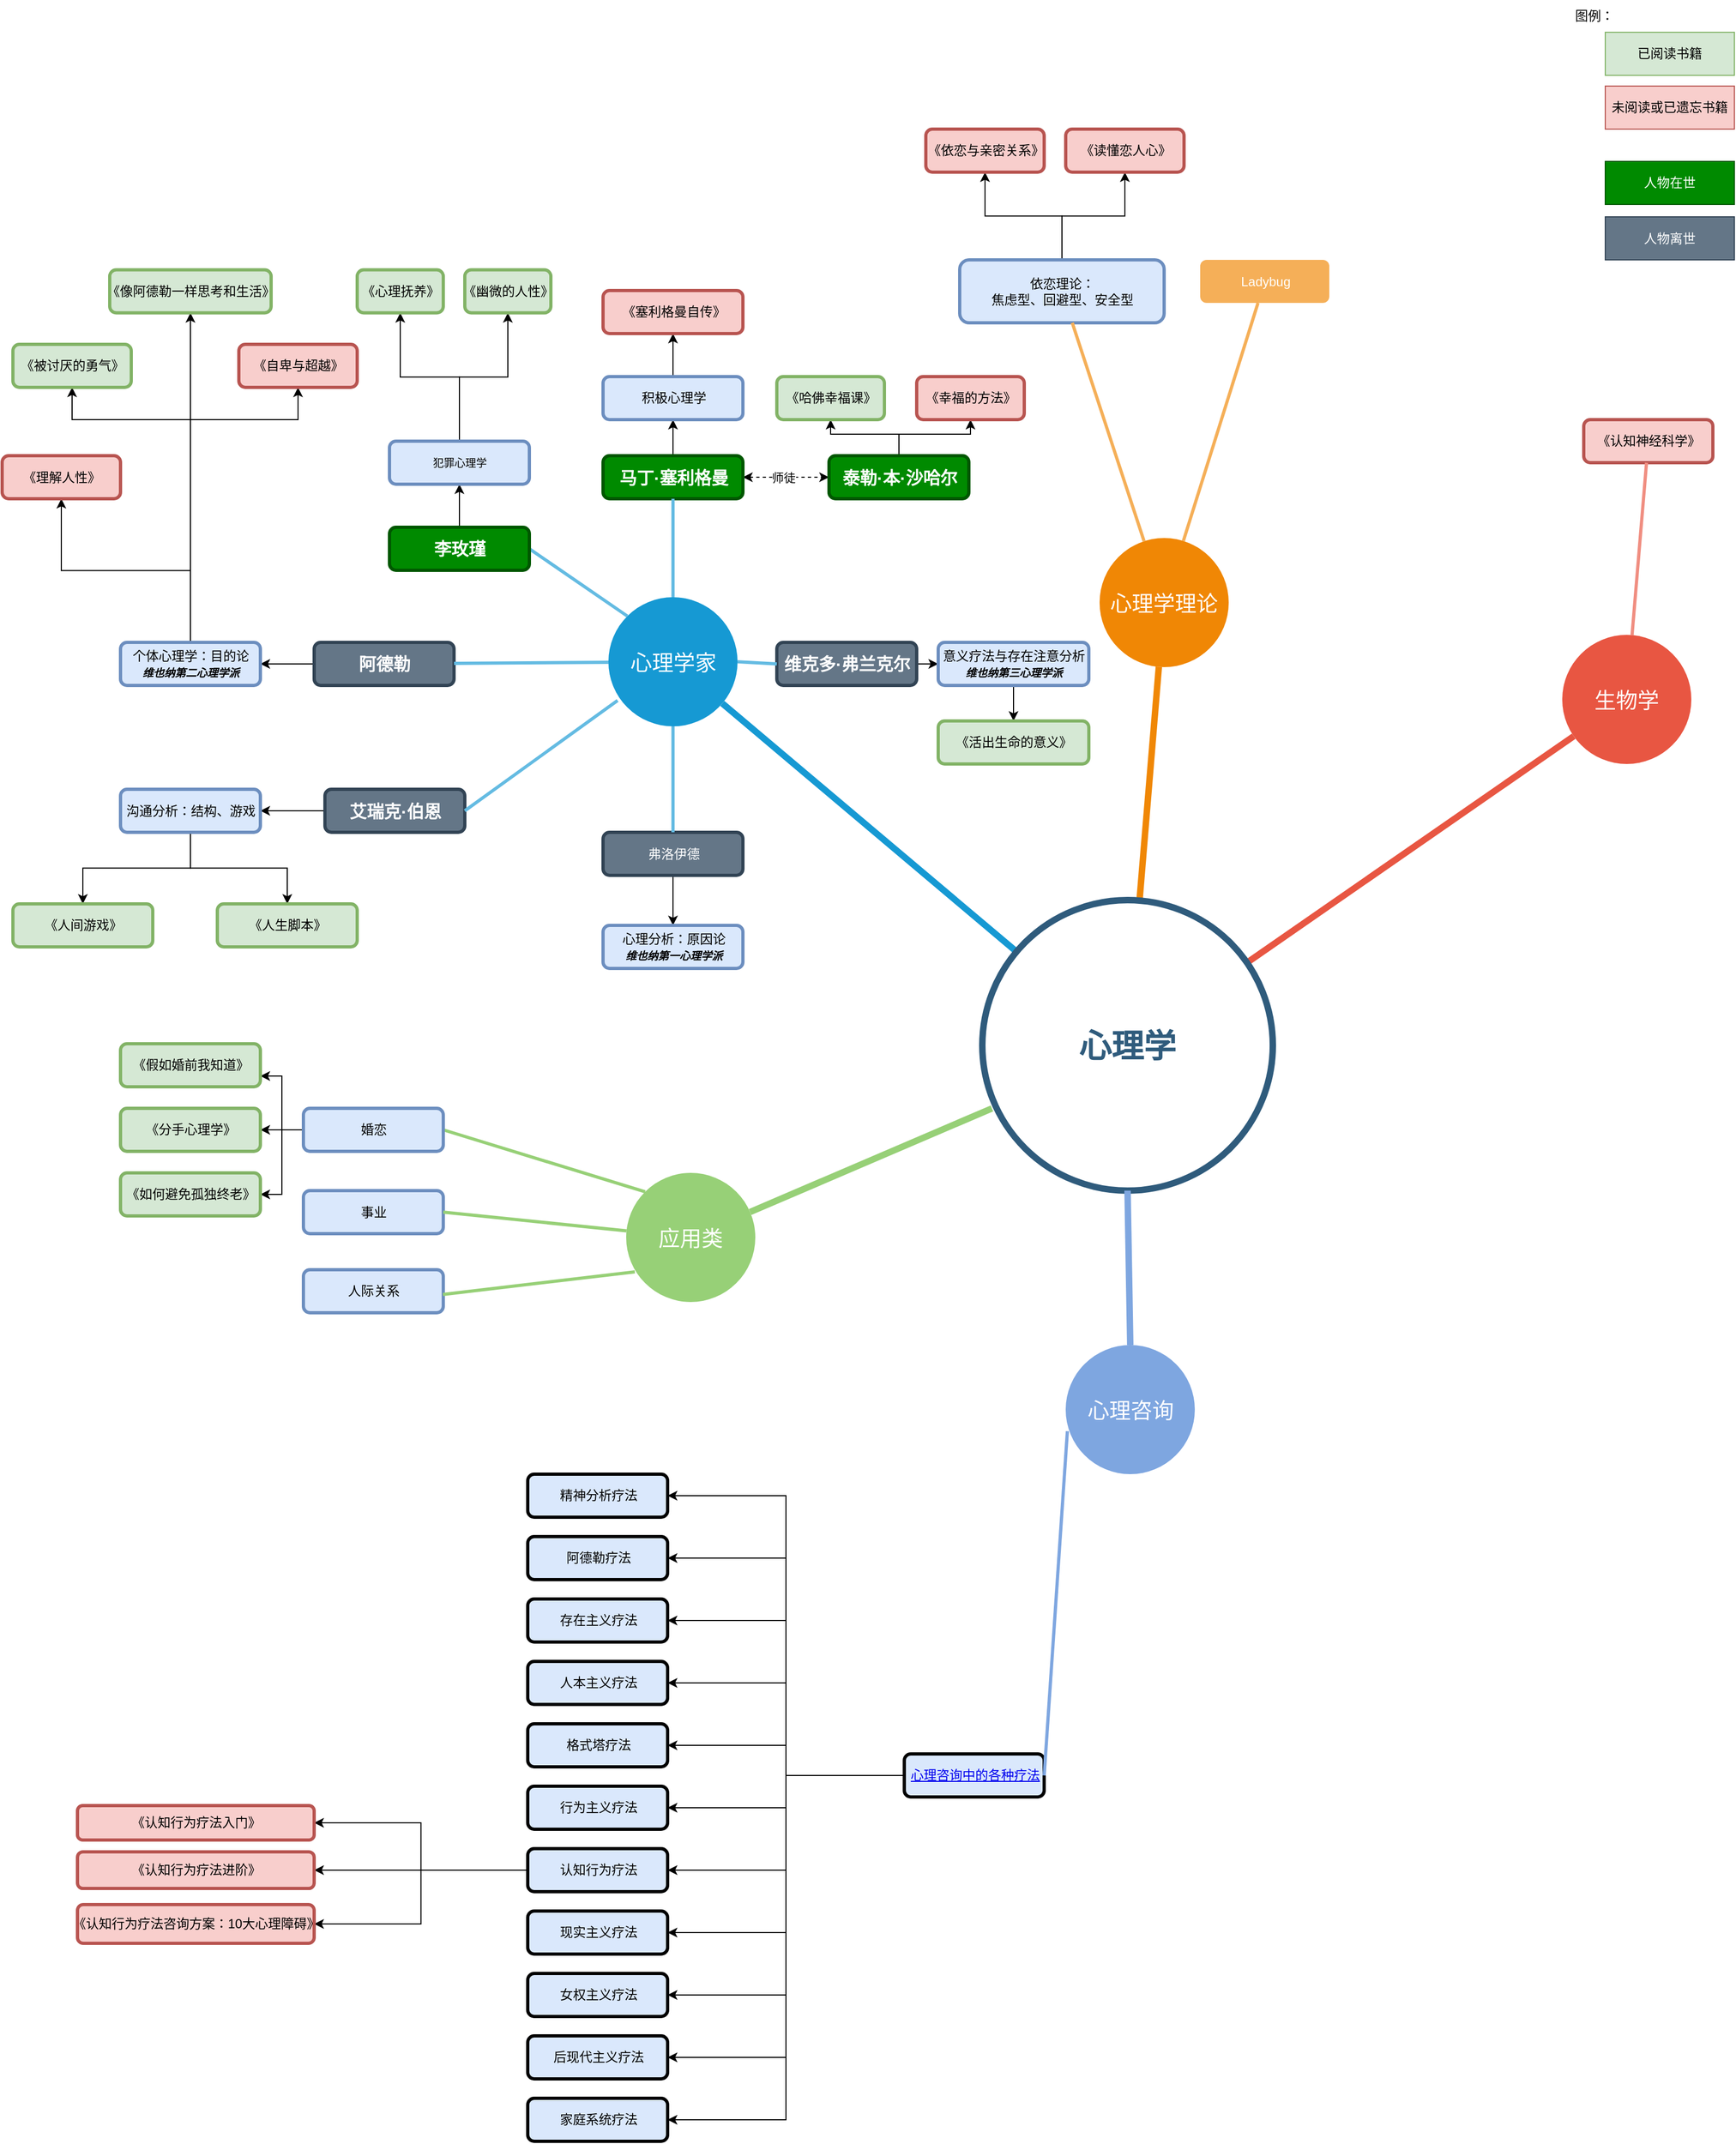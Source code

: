 <mxfile version="22.1.16" type="github">
  <diagram id="6a731a19-8d31-9384-78a2-239565b7b9f0" name="Page-1">
    <mxGraphModel dx="2026" dy="1938" grid="1" gridSize="10" guides="1" tooltips="1" connect="1" arrows="1" fold="1" page="1" pageScale="1" pageWidth="1169" pageHeight="827" background="none" math="0" shadow="0">
      <root>
        <mxCell id="0" />
        <mxCell id="1" parent="0" />
        <mxCell id="1350" value="心理学家" style="ellipse;whiteSpace=wrap;html=1;shadow=0;fontFamily=Helvetica;fontSize=20;fontColor=#FFFFFF;align=center;strokeWidth=3;fillColor=#1699D3;strokeColor=none;" parent="1" vertex="1">
          <mxGeometry x="613.5" y="395" width="120" height="120" as="geometry" />
        </mxCell>
        <mxCell id="1351" value="心理学理论" style="ellipse;whiteSpace=wrap;html=1;shadow=0;fontFamily=Helvetica;fontSize=20;fontColor=#FFFFFF;align=center;strokeWidth=3;fillColor=#F08705;strokeColor=none;gradientColor=none;" parent="1" vertex="1">
          <mxGeometry x="1070" y="340" width="120" height="120" as="geometry" />
        </mxCell>
        <mxCell id="1352" value="生物学" style="ellipse;whiteSpace=wrap;html=1;shadow=0;fontFamily=Helvetica;fontSize=20;fontColor=#FFFFFF;align=center;strokeWidth=3;fillColor=#E85642;strokeColor=none;" parent="1" vertex="1">
          <mxGeometry x="1500" y="430" width="120" height="120" as="geometry" />
        </mxCell>
        <mxCell id="1359" style="endArrow=none;strokeWidth=6;strokeColor=#1699D3;html=1;" parent="1" source="1515" target="1350" edge="1">
          <mxGeometry relative="1" as="geometry" />
        </mxCell>
        <mxCell id="1360" style="endArrow=none;strokeWidth=6;strokeColor=#f08705;html=1;" parent="1" source="1515" target="1351" edge="1">
          <mxGeometry relative="1" as="geometry" />
        </mxCell>
        <mxCell id="1361" style="endArrow=none;strokeWidth=6;strokeColor=#E85642;html=1;" parent="1" source="1515" target="1352" edge="1">
          <mxGeometry relative="1" as="geometry" />
        </mxCell>
        <mxCell id="acqs4JBvhIZbfSe7umoF-1547" value="" style="edgeStyle=orthogonalEdgeStyle;rounded=0;orthogonalLoop=1;jettySize=auto;html=1;" edge="1" parent="1" source="1372" target="acqs4JBvhIZbfSe7umoF-1546">
          <mxGeometry relative="1" as="geometry" />
        </mxCell>
        <mxCell id="1372" value="弗洛伊德" style="rounded=1;fillColor=#647687;strokeColor=#314354;strokeWidth=3;shadow=0;html=1;fontColor=#ffffff;" parent="1" vertex="1">
          <mxGeometry x="608.5" y="613.5" width="130" height="40" as="geometry" />
        </mxCell>
        <mxCell id="acqs4JBvhIZbfSe7umoF-1543" value="" style="edgeStyle=orthogonalEdgeStyle;rounded=0;orthogonalLoop=1;jettySize=auto;html=1;" edge="1" parent="1" source="1373" target="acqs4JBvhIZbfSe7umoF-1542">
          <mxGeometry relative="1" as="geometry" />
        </mxCell>
        <mxCell id="1373" value="&lt;font style=&quot;font-size: 16px;&quot;&gt;&lt;b&gt;阿德勒&lt;/b&gt;&lt;/font&gt;" style="rounded=1;fillColor=#647687;strokeColor=#314354;strokeWidth=3;shadow=0;html=1;fontColor=#ffffff;" parent="1" vertex="1">
          <mxGeometry x="340" y="437" width="130" height="40" as="geometry" />
        </mxCell>
        <mxCell id="acqs4JBvhIZbfSe7umoF-1552" value="" style="edgeStyle=orthogonalEdgeStyle;rounded=0;orthogonalLoop=1;jettySize=auto;html=1;" edge="1" parent="1" source="1374" target="acqs4JBvhIZbfSe7umoF-1551">
          <mxGeometry relative="1" as="geometry" />
        </mxCell>
        <mxCell id="acqs4JBvhIZbfSe7umoF-1590" value="" style="edgeStyle=orthogonalEdgeStyle;rounded=0;orthogonalLoop=1;jettySize=auto;html=1;startArrow=classic;startFill=1;dashed=1;" edge="1" parent="1" source="1374" target="acqs4JBvhIZbfSe7umoF-1589">
          <mxGeometry relative="1" as="geometry" />
        </mxCell>
        <mxCell id="acqs4JBvhIZbfSe7umoF-1642" value="师徒" style="edgeLabel;html=1;align=center;verticalAlign=middle;resizable=0;points=[];" vertex="1" connectable="0" parent="acqs4JBvhIZbfSe7umoF-1590">
          <mxGeometry x="-0.062" y="1" relative="1" as="geometry">
            <mxPoint y="1" as="offset" />
          </mxGeometry>
        </mxCell>
        <mxCell id="1374" value="&lt;font style=&quot;font-size: 16px;&quot;&gt;&lt;b&gt;马丁·塞利格曼&lt;/b&gt;&lt;/font&gt;" style="rounded=1;fillColor=#008a00;strokeColor=#005700;strokeWidth=3;shadow=0;html=1;fontColor=#ffffff;" parent="1" vertex="1">
          <mxGeometry x="608.5" y="263.5" width="130" height="40" as="geometry" />
        </mxCell>
        <mxCell id="1384" value="" style="edgeStyle=none;endArrow=none;strokeWidth=3;strokeColor=#64BBE2;html=1;" parent="1" source="1350" target="1372" edge="1">
          <mxGeometry x="-221.5" y="56.5" width="100" height="100" as="geometry">
            <mxPoint x="-131.5" y="280" as="sourcePoint" />
            <mxPoint x="-31.5" y="180" as="targetPoint" />
          </mxGeometry>
        </mxCell>
        <mxCell id="1385" value="" style="edgeStyle=none;endArrow=none;strokeWidth=3;strokeColor=#64BBE2;html=1;" parent="1" source="1350" target="1373" edge="1">
          <mxGeometry x="-221.5" y="56.5" width="100" height="100" as="geometry">
            <mxPoint x="-131.5" y="280" as="sourcePoint" />
            <mxPoint x="-31.5" y="180" as="targetPoint" />
          </mxGeometry>
        </mxCell>
        <mxCell id="1386" value="" style="edgeStyle=none;endArrow=none;strokeWidth=3;strokeColor=#64BBE2;html=1;" parent="1" source="1350" target="1374" edge="1">
          <mxGeometry x="-221.5" y="56.5" width="100" height="100" as="geometry">
            <mxPoint x="-131.5" y="280" as="sourcePoint" />
            <mxPoint x="-31.5" y="180" as="targetPoint" />
          </mxGeometry>
        </mxCell>
        <mxCell id="acqs4JBvhIZbfSe7umoF-1562" style="edgeStyle=orthogonalEdgeStyle;rounded=0;orthogonalLoop=1;jettySize=auto;html=1;exitX=0.5;exitY=0;exitDx=0;exitDy=0;entryX=0.5;entryY=1;entryDx=0;entryDy=0;" edge="1" parent="1" source="1392" target="acqs4JBvhIZbfSe7umoF-1554">
          <mxGeometry relative="1" as="geometry" />
        </mxCell>
        <mxCell id="acqs4JBvhIZbfSe7umoF-1563" style="edgeStyle=orthogonalEdgeStyle;rounded=0;orthogonalLoop=1;jettySize=auto;html=1;exitX=0.5;exitY=0;exitDx=0;exitDy=0;entryX=0.5;entryY=1;entryDx=0;entryDy=0;" edge="1" parent="1" source="1392" target="acqs4JBvhIZbfSe7umoF-1556">
          <mxGeometry relative="1" as="geometry" />
        </mxCell>
        <mxCell id="1392" value="依恋理论：&lt;br&gt;焦虑型、回避型、安全型" style="rounded=1;fillColor=#dae8fc;strokeColor=#6c8ebf;strokeWidth=3;shadow=0;html=1;" parent="1" vertex="1">
          <mxGeometry x="940" y="81.5" width="190" height="58.5" as="geometry" />
        </mxCell>
        <mxCell id="1393" value="Ladybug" style="rounded=1;fillColor=#f5af58;strokeColor=none;strokeWidth=3;shadow=0;html=1;fontColor=#FFFFFF;" parent="1" vertex="1">
          <mxGeometry x="1163.5" y="81.5" width="120" height="40" as="geometry" />
        </mxCell>
        <mxCell id="1404" value="" style="edgeStyle=none;endArrow=none;strokeWidth=3;strokeColor=#F5AF58;html=1;" parent="1" source="1351" target="1392" edge="1">
          <mxGeometry x="3.5" y="21.5" width="100" height="100" as="geometry">
            <mxPoint x="3.5" y="121.5" as="sourcePoint" />
            <mxPoint x="103.5" y="21.5" as="targetPoint" />
          </mxGeometry>
        </mxCell>
        <mxCell id="1405" value="" style="edgeStyle=none;endArrow=none;strokeWidth=3;strokeColor=#F5AF58;html=1;" parent="1" source="1351" target="1393" edge="1">
          <mxGeometry x="3.5" y="21.5" width="100" height="100" as="geometry">
            <mxPoint x="3.5" y="121.5" as="sourcePoint" />
            <mxPoint x="103.5" y="21.5" as="targetPoint" />
          </mxGeometry>
        </mxCell>
        <mxCell id="1416" value="《认知神经科学》" style="rounded=1;fillColor=#f8cecc;strokeColor=#b85450;strokeWidth=3;shadow=0;html=1;" parent="1" vertex="1">
          <mxGeometry x="1520" y="230" width="120" height="40" as="geometry" />
        </mxCell>
        <mxCell id="1427" value="" style="edgeStyle=none;endArrow=none;strokeWidth=3;strokeColor=#F08E81;html=1;" parent="1" source="1352" target="1416" edge="1">
          <mxGeometry x="31" y="106.5" width="100" height="100" as="geometry">
            <mxPoint x="31" y="206.5" as="sourcePoint" />
            <mxPoint x="131" y="106.5" as="targetPoint" />
          </mxGeometry>
        </mxCell>
        <mxCell id="1515" value="心理学" style="ellipse;whiteSpace=wrap;html=1;shadow=0;fontFamily=Helvetica;fontSize=30;fontColor=#2F5B7C;align=center;strokeColor=#2F5B7C;strokeWidth=6;fillColor=#FFFFFF;fontStyle=1;gradientColor=none;" parent="1" vertex="1">
          <mxGeometry x="961" y="676.5" width="270" height="270" as="geometry" />
        </mxCell>
        <mxCell id="acqs4JBvhIZbfSe7umoF-1571" style="edgeStyle=orthogonalEdgeStyle;rounded=0;orthogonalLoop=1;jettySize=auto;html=1;exitX=0.5;exitY=0;exitDx=0;exitDy=0;entryX=0.5;entryY=1;entryDx=0;entryDy=0;" edge="1" parent="1" source="acqs4JBvhIZbfSe7umoF-1542" target="acqs4JBvhIZbfSe7umoF-1570">
          <mxGeometry relative="1" as="geometry">
            <Array as="points">
              <mxPoint x="225" y="230" />
              <mxPoint x="115" y="230" />
            </Array>
          </mxGeometry>
        </mxCell>
        <mxCell id="acqs4JBvhIZbfSe7umoF-1572" style="edgeStyle=orthogonalEdgeStyle;rounded=0;orthogonalLoop=1;jettySize=auto;html=1;exitX=0.5;exitY=0;exitDx=0;exitDy=0;entryX=0.5;entryY=1;entryDx=0;entryDy=0;" edge="1" parent="1" source="acqs4JBvhIZbfSe7umoF-1542" target="acqs4JBvhIZbfSe7umoF-1567">
          <mxGeometry relative="1" as="geometry" />
        </mxCell>
        <mxCell id="acqs4JBvhIZbfSe7umoF-1573" style="edgeStyle=orthogonalEdgeStyle;rounded=0;orthogonalLoop=1;jettySize=auto;html=1;exitX=0.5;exitY=0;exitDx=0;exitDy=0;" edge="1" parent="1" source="acqs4JBvhIZbfSe7umoF-1542" target="acqs4JBvhIZbfSe7umoF-1565">
          <mxGeometry relative="1" as="geometry">
            <Array as="points">
              <mxPoint x="225" y="230" />
              <mxPoint x="325" y="230" />
            </Array>
          </mxGeometry>
        </mxCell>
        <mxCell id="acqs4JBvhIZbfSe7umoF-1576" style="edgeStyle=orthogonalEdgeStyle;rounded=0;orthogonalLoop=1;jettySize=auto;html=1;exitX=0.5;exitY=0;exitDx=0;exitDy=0;entryX=0.5;entryY=1;entryDx=0;entryDy=0;" edge="1" parent="1" source="acqs4JBvhIZbfSe7umoF-1542" target="acqs4JBvhIZbfSe7umoF-1574">
          <mxGeometry relative="1" as="geometry" />
        </mxCell>
        <mxCell id="acqs4JBvhIZbfSe7umoF-1542" value="个体心理学：目的论&lt;br&gt;&lt;i&gt;&lt;font style=&quot;font-size: 10px;&quot;&gt;&lt;b&gt;维也纳第二心理学派&lt;/b&gt;&lt;/font&gt;&lt;/i&gt;" style="rounded=1;fillColor=#dae8fc;strokeColor=#6c8ebf;strokeWidth=3;shadow=0;html=1;" vertex="1" parent="1">
          <mxGeometry x="160" y="437" width="130" height="40" as="geometry" />
        </mxCell>
        <mxCell id="acqs4JBvhIZbfSe7umoF-1546" value="心理分析：原因论&lt;br&gt;&lt;i style=&quot;border-color: var(--border-color);&quot;&gt;&lt;font style=&quot;border-color: var(--border-color); font-size: 10px;&quot;&gt;&lt;b style=&quot;border-color: var(--border-color);&quot;&gt;维也纳第一心理学派&lt;/b&gt;&lt;/font&gt;&lt;/i&gt;" style="rounded=1;fillColor=#dae8fc;strokeColor=#6c8ebf;strokeWidth=3;shadow=0;html=1;" vertex="1" parent="1">
          <mxGeometry x="608.5" y="700" width="130" height="40" as="geometry" />
        </mxCell>
        <mxCell id="acqs4JBvhIZbfSe7umoF-1597" value="" style="edgeStyle=orthogonalEdgeStyle;rounded=0;orthogonalLoop=1;jettySize=auto;html=1;" edge="1" parent="1" source="acqs4JBvhIZbfSe7umoF-1551" target="acqs4JBvhIZbfSe7umoF-1596">
          <mxGeometry relative="1" as="geometry" />
        </mxCell>
        <mxCell id="acqs4JBvhIZbfSe7umoF-1551" value="积极心理学" style="rounded=1;fillColor=#dae8fc;strokeColor=#6c8ebf;strokeWidth=3;shadow=0;html=1;" vertex="1" parent="1">
          <mxGeometry x="608.5" y="190" width="130" height="40" as="geometry" />
        </mxCell>
        <mxCell id="acqs4JBvhIZbfSe7umoF-1554" value="《依恋与亲密关系》" style="rounded=1;fillColor=#f8cecc;strokeColor=#b85450;strokeWidth=3;shadow=0;html=1;" vertex="1" parent="1">
          <mxGeometry x="908.5" y="-40" width="110" height="40" as="geometry" />
        </mxCell>
        <mxCell id="acqs4JBvhIZbfSe7umoF-1556" value="《读懂恋人心》" style="rounded=1;fillColor=#f8cecc;strokeColor=#b85450;strokeWidth=3;shadow=0;html=1;" vertex="1" parent="1">
          <mxGeometry x="1038.5" y="-40" width="110" height="40" as="geometry" />
        </mxCell>
        <mxCell id="acqs4JBvhIZbfSe7umoF-1565" value="《自卑与超越》" style="rounded=1;fillColor=#f8cecc;strokeColor=#b85450;strokeWidth=3;shadow=0;html=1;" vertex="1" parent="1">
          <mxGeometry x="270" y="160" width="110" height="40" as="geometry" />
        </mxCell>
        <mxCell id="acqs4JBvhIZbfSe7umoF-1567" value="《像阿德勒一样思考和生活》" style="rounded=1;fillColor=#d5e8d4;strokeColor=#82b366;strokeWidth=3;shadow=0;html=1;" vertex="1" parent="1">
          <mxGeometry x="150" y="90.75" width="150" height="40" as="geometry" />
        </mxCell>
        <mxCell id="acqs4JBvhIZbfSe7umoF-1570" value="《被讨厌的勇气》" style="rounded=1;fillColor=#d5e8d4;strokeColor=#82b366;strokeWidth=3;shadow=0;html=1;" vertex="1" parent="1">
          <mxGeometry x="60" y="160" width="110" height="40" as="geometry" />
        </mxCell>
        <mxCell id="acqs4JBvhIZbfSe7umoF-1574" value="《理解人性》" style="rounded=1;fillColor=#f8cecc;strokeColor=#b85450;strokeWidth=3;shadow=0;html=1;" vertex="1" parent="1">
          <mxGeometry x="50" y="263.5" width="110" height="40" as="geometry" />
        </mxCell>
        <mxCell id="acqs4JBvhIZbfSe7umoF-1582" value="" style="edgeStyle=orthogonalEdgeStyle;rounded=0;orthogonalLoop=1;jettySize=auto;html=1;" edge="1" parent="1" source="acqs4JBvhIZbfSe7umoF-1578" target="acqs4JBvhIZbfSe7umoF-1581">
          <mxGeometry relative="1" as="geometry" />
        </mxCell>
        <mxCell id="acqs4JBvhIZbfSe7umoF-1578" value="&lt;font style=&quot;font-size: 16px;&quot;&gt;&lt;b&gt;艾瑞克·伯恩&lt;/b&gt;&lt;/font&gt;" style="rounded=1;fillColor=#647687;strokeColor=#314354;strokeWidth=3;shadow=0;html=1;fontColor=#ffffff;" vertex="1" parent="1">
          <mxGeometry x="350" y="573.5" width="130" height="40" as="geometry" />
        </mxCell>
        <mxCell id="acqs4JBvhIZbfSe7umoF-1580" value="" style="edgeStyle=none;endArrow=none;strokeWidth=3;strokeColor=#64BBE2;html=1;exitX=0.071;exitY=0.8;exitDx=0;exitDy=0;exitPerimeter=0;entryX=1;entryY=0.5;entryDx=0;entryDy=0;" edge="1" parent="1" source="1350" target="acqs4JBvhIZbfSe7umoF-1578">
          <mxGeometry x="-221.5" y="56.5" width="100" height="100" as="geometry">
            <mxPoint x="585" y="699.7" as="sourcePoint" />
            <mxPoint x="441" y="701.7" as="targetPoint" />
          </mxGeometry>
        </mxCell>
        <mxCell id="acqs4JBvhIZbfSe7umoF-1584" value="" style="edgeStyle=orthogonalEdgeStyle;rounded=0;orthogonalLoop=1;jettySize=auto;html=1;" edge="1" parent="1" source="acqs4JBvhIZbfSe7umoF-1581" target="acqs4JBvhIZbfSe7umoF-1583">
          <mxGeometry relative="1" as="geometry" />
        </mxCell>
        <mxCell id="acqs4JBvhIZbfSe7umoF-1588" style="edgeStyle=orthogonalEdgeStyle;rounded=0;orthogonalLoop=1;jettySize=auto;html=1;exitX=0.5;exitY=1;exitDx=0;exitDy=0;entryX=0.5;entryY=0;entryDx=0;entryDy=0;" edge="1" parent="1" source="acqs4JBvhIZbfSe7umoF-1581" target="acqs4JBvhIZbfSe7umoF-1585">
          <mxGeometry relative="1" as="geometry" />
        </mxCell>
        <mxCell id="acqs4JBvhIZbfSe7umoF-1581" value="沟通分析：结构、游戏" style="rounded=1;fillColor=#dae8fc;strokeColor=#6c8ebf;strokeWidth=3;shadow=0;html=1;" vertex="1" parent="1">
          <mxGeometry x="160" y="573.5" width="130" height="40" as="geometry" />
        </mxCell>
        <mxCell id="acqs4JBvhIZbfSe7umoF-1583" value="《人间游戏》" style="rounded=1;fillColor=#d5e8d4;strokeColor=#82b366;strokeWidth=3;shadow=0;html=1;" vertex="1" parent="1">
          <mxGeometry x="60" y="680" width="130" height="40" as="geometry" />
        </mxCell>
        <mxCell id="acqs4JBvhIZbfSe7umoF-1585" value="《人生脚本》" style="rounded=1;fillColor=#d5e8d4;strokeColor=#82b366;strokeWidth=3;shadow=0;html=1;" vertex="1" parent="1">
          <mxGeometry x="250" y="680" width="130" height="40" as="geometry" />
        </mxCell>
        <mxCell id="acqs4JBvhIZbfSe7umoF-1592" value="" style="edgeStyle=orthogonalEdgeStyle;rounded=0;orthogonalLoop=1;jettySize=auto;html=1;" edge="1" parent="1" source="acqs4JBvhIZbfSe7umoF-1589" target="acqs4JBvhIZbfSe7umoF-1591">
          <mxGeometry relative="1" as="geometry" />
        </mxCell>
        <mxCell id="acqs4JBvhIZbfSe7umoF-1595" style="edgeStyle=orthogonalEdgeStyle;rounded=0;orthogonalLoop=1;jettySize=auto;html=1;exitX=0.5;exitY=0;exitDx=0;exitDy=0;entryX=0.5;entryY=1;entryDx=0;entryDy=0;" edge="1" parent="1" source="acqs4JBvhIZbfSe7umoF-1589" target="acqs4JBvhIZbfSe7umoF-1593">
          <mxGeometry relative="1" as="geometry" />
        </mxCell>
        <mxCell id="acqs4JBvhIZbfSe7umoF-1589" value="&lt;font style=&quot;font-size: 16px;&quot;&gt;&lt;b&gt;泰勒·本·沙哈尔&lt;/b&gt;&lt;/font&gt;" style="rounded=1;fillColor=#008a00;strokeColor=#005700;strokeWidth=3;shadow=0;html=1;fontColor=#ffffff;" vertex="1" parent="1">
          <mxGeometry x="818.5" y="263.5" width="130" height="40" as="geometry" />
        </mxCell>
        <mxCell id="acqs4JBvhIZbfSe7umoF-1591" value="《哈佛幸福课》" style="rounded=1;fillColor=#d5e8d4;strokeColor=#82b366;strokeWidth=3;shadow=0;html=1;" vertex="1" parent="1">
          <mxGeometry x="770" y="190" width="100" height="40" as="geometry" />
        </mxCell>
        <mxCell id="acqs4JBvhIZbfSe7umoF-1593" value="《幸福的方法》" style="rounded=1;fillColor=#f8cecc;strokeColor=#b85450;strokeWidth=3;shadow=0;html=1;" vertex="1" parent="1">
          <mxGeometry x="900" y="190" width="100" height="40" as="geometry" />
        </mxCell>
        <mxCell id="acqs4JBvhIZbfSe7umoF-1596" value="《塞利格曼自传》" style="rounded=1;fillColor=#f8cecc;strokeColor=#b85450;strokeWidth=3;shadow=0;html=1;" vertex="1" parent="1">
          <mxGeometry x="608.5" y="110" width="130" height="40" as="geometry" />
        </mxCell>
        <mxCell id="acqs4JBvhIZbfSe7umoF-1600" value="" style="edgeStyle=none;endArrow=none;strokeWidth=3;strokeColor=#64BBE2;html=1;exitX=0;exitY=0;exitDx=0;exitDy=0;entryX=1;entryY=0.5;entryDx=0;entryDy=0;" edge="1" parent="1" source="1350" target="acqs4JBvhIZbfSe7umoF-1601">
          <mxGeometry x="-221.5" y="56.5" width="100" height="100" as="geometry">
            <mxPoint x="609" y="389.7" as="sourcePoint" />
            <mxPoint x="530" y="370" as="targetPoint" />
          </mxGeometry>
        </mxCell>
        <mxCell id="acqs4JBvhIZbfSe7umoF-1607" value="" style="edgeStyle=orthogonalEdgeStyle;rounded=0;orthogonalLoop=1;jettySize=auto;html=1;" edge="1" parent="1" source="acqs4JBvhIZbfSe7umoF-1601" target="acqs4JBvhIZbfSe7umoF-1606">
          <mxGeometry relative="1" as="geometry" />
        </mxCell>
        <mxCell id="acqs4JBvhIZbfSe7umoF-1601" value="&lt;font style=&quot;font-size: 16px;&quot;&gt;&lt;b&gt;李玫瑾&lt;/b&gt;&lt;/font&gt;" style="rounded=1;fillColor=#008a00;strokeColor=#005700;strokeWidth=3;shadow=0;html=1;fontColor=#ffffff;" vertex="1" parent="1">
          <mxGeometry x="410" y="330" width="130" height="40" as="geometry" />
        </mxCell>
        <mxCell id="acqs4JBvhIZbfSe7umoF-1603" value="未阅读或已遗忘书籍" style="rounded=0;whiteSpace=wrap;html=1;fillColor=#f8cecc;strokeColor=#b85450;" vertex="1" parent="1">
          <mxGeometry x="1540" y="-80" width="120" height="40" as="geometry" />
        </mxCell>
        <mxCell id="acqs4JBvhIZbfSe7umoF-1604" value="已阅读书籍" style="rounded=0;whiteSpace=wrap;html=1;fillColor=#d5e8d4;strokeColor=#82b366;" vertex="1" parent="1">
          <mxGeometry x="1540" y="-130" width="120" height="40" as="geometry" />
        </mxCell>
        <mxCell id="acqs4JBvhIZbfSe7umoF-1605" value="图例：" style="text;html=1;strokeColor=none;fillColor=none;align=center;verticalAlign=middle;whiteSpace=wrap;rounded=0;" vertex="1" parent="1">
          <mxGeometry x="1500" y="-160" width="60" height="30" as="geometry" />
        </mxCell>
        <mxCell id="acqs4JBvhIZbfSe7umoF-1609" style="edgeStyle=orthogonalEdgeStyle;rounded=0;orthogonalLoop=1;jettySize=auto;html=1;exitX=0.5;exitY=0;exitDx=0;exitDy=0;entryX=0.5;entryY=1;entryDx=0;entryDy=0;" edge="1" parent="1" source="acqs4JBvhIZbfSe7umoF-1606" target="acqs4JBvhIZbfSe7umoF-1608">
          <mxGeometry relative="1" as="geometry" />
        </mxCell>
        <mxCell id="acqs4JBvhIZbfSe7umoF-1611" style="edgeStyle=orthogonalEdgeStyle;rounded=0;orthogonalLoop=1;jettySize=auto;html=1;exitX=0.5;exitY=0;exitDx=0;exitDy=0;entryX=0.5;entryY=1;entryDx=0;entryDy=0;" edge="1" parent="1" source="acqs4JBvhIZbfSe7umoF-1606" target="acqs4JBvhIZbfSe7umoF-1610">
          <mxGeometry relative="1" as="geometry" />
        </mxCell>
        <mxCell id="acqs4JBvhIZbfSe7umoF-1606" value="&lt;font size=&quot;1&quot; style=&quot;&quot;&gt;犯罪心理学&lt;/font&gt;" style="rounded=1;fillColor=#dae8fc;strokeColor=#6c8ebf;strokeWidth=3;shadow=0;html=1;" vertex="1" parent="1">
          <mxGeometry x="410" y="250" width="130" height="40" as="geometry" />
        </mxCell>
        <mxCell id="acqs4JBvhIZbfSe7umoF-1608" value="《心理抚养》" style="rounded=1;fillColor=#d5e8d4;strokeColor=#82b366;strokeWidth=3;shadow=0;html=1;" vertex="1" parent="1">
          <mxGeometry x="380" y="90.75" width="80" height="40" as="geometry" />
        </mxCell>
        <mxCell id="acqs4JBvhIZbfSe7umoF-1610" value="《幽微的人性》" style="rounded=1;fillColor=#d5e8d4;strokeColor=#82b366;strokeWidth=3;shadow=0;html=1;" vertex="1" parent="1">
          <mxGeometry x="480" y="90.75" width="80" height="40" as="geometry" />
        </mxCell>
        <mxCell id="acqs4JBvhIZbfSe7umoF-1612" value="人物离世" style="rounded=0;whiteSpace=wrap;html=1;fillColor=#647687;strokeColor=#314354;fontColor=#ffffff;" vertex="1" parent="1">
          <mxGeometry x="1540" y="41.5" width="120" height="40" as="geometry" />
        </mxCell>
        <mxCell id="acqs4JBvhIZbfSe7umoF-1613" value="人物在世" style="rounded=0;whiteSpace=wrap;html=1;fillColor=#008a00;strokeColor=#005700;fontColor=#ffffff;" vertex="1" parent="1">
          <mxGeometry x="1540" y="-10" width="120" height="40" as="geometry" />
        </mxCell>
        <mxCell id="acqs4JBvhIZbfSe7umoF-1618" value="心理咨询" style="ellipse;whiteSpace=wrap;html=1;shadow=0;fontFamily=Helvetica;fontSize=20;fontColor=#FFFFFF;align=center;strokeWidth=3;fillColor=#7EA6E0;strokeColor=none;gradientColor=none;" vertex="1" parent="1">
          <mxGeometry x="1038.5" y="1090" width="120" height="120" as="geometry" />
        </mxCell>
        <mxCell id="acqs4JBvhIZbfSe7umoF-1619" style="endArrow=none;strokeWidth=6;strokeColor=#7EA6E0;html=1;entryX=0.5;entryY=0;entryDx=0;entryDy=0;exitX=0.5;exitY=1;exitDx=0;exitDy=0;" edge="1" parent="1" source="1515" target="acqs4JBvhIZbfSe7umoF-1618">
          <mxGeometry relative="1" as="geometry">
            <mxPoint x="960" y="840" as="sourcePoint" />
            <mxPoint x="700" y="890" as="targetPoint" />
          </mxGeometry>
        </mxCell>
        <mxCell id="acqs4JBvhIZbfSe7umoF-1620" value="应用类" style="ellipse;whiteSpace=wrap;html=1;shadow=0;fontFamily=Helvetica;fontSize=20;fontColor=#FFFFFF;align=center;strokeWidth=3;fillColor=#97D077;strokeColor=none;gradientColor=none;" vertex="1" parent="1">
          <mxGeometry x="630" y="930" width="120" height="120" as="geometry" />
        </mxCell>
        <mxCell id="acqs4JBvhIZbfSe7umoF-1621" style="endArrow=none;strokeWidth=6;strokeColor=#97D077;html=1;exitX=0.033;exitY=0.717;exitDx=0;exitDy=0;exitPerimeter=0;" edge="1" parent="1" source="1515" target="acqs4JBvhIZbfSe7umoF-1620">
          <mxGeometry relative="1" as="geometry">
            <mxPoint x="948.5" y="1030" as="sourcePoint" />
            <mxPoint x="674.5" y="800" as="targetPoint" />
          </mxGeometry>
        </mxCell>
        <mxCell id="acqs4JBvhIZbfSe7umoF-1624" value="" style="edgeStyle=none;endArrow=none;strokeWidth=3;strokeColor=#97D077;html=1;exitX=0;exitY=0;exitDx=0;exitDy=0;entryX=1;entryY=0.5;entryDx=0;entryDy=0;" edge="1" parent="1" source="acqs4JBvhIZbfSe7umoF-1620" target="acqs4JBvhIZbfSe7umoF-1627">
          <mxGeometry x="-221.5" y="56.5" width="100" height="100" as="geometry">
            <mxPoint x="613.48" y="844" as="sourcePoint" />
            <mxPoint x="475" y="890" as="targetPoint" />
          </mxGeometry>
        </mxCell>
        <mxCell id="acqs4JBvhIZbfSe7umoF-1631" style="edgeStyle=orthogonalEdgeStyle;rounded=0;orthogonalLoop=1;jettySize=auto;html=1;exitX=0;exitY=0.5;exitDx=0;exitDy=0;entryX=1;entryY=0.75;entryDx=0;entryDy=0;" edge="1" parent="1" source="acqs4JBvhIZbfSe7umoF-1627" target="acqs4JBvhIZbfSe7umoF-1628">
          <mxGeometry relative="1" as="geometry" />
        </mxCell>
        <mxCell id="acqs4JBvhIZbfSe7umoF-1632" style="edgeStyle=orthogonalEdgeStyle;rounded=0;orthogonalLoop=1;jettySize=auto;html=1;exitX=0;exitY=0.5;exitDx=0;exitDy=0;entryX=1;entryY=0.5;entryDx=0;entryDy=0;" edge="1" parent="1" source="acqs4JBvhIZbfSe7umoF-1627" target="acqs4JBvhIZbfSe7umoF-1629">
          <mxGeometry relative="1" as="geometry" />
        </mxCell>
        <mxCell id="acqs4JBvhIZbfSe7umoF-1633" style="edgeStyle=orthogonalEdgeStyle;rounded=0;orthogonalLoop=1;jettySize=auto;html=1;exitX=0;exitY=0.5;exitDx=0;exitDy=0;entryX=1;entryY=0.5;entryDx=0;entryDy=0;" edge="1" parent="1" source="acqs4JBvhIZbfSe7umoF-1627" target="acqs4JBvhIZbfSe7umoF-1630">
          <mxGeometry relative="1" as="geometry" />
        </mxCell>
        <mxCell id="acqs4JBvhIZbfSe7umoF-1627" value="婚恋" style="rounded=1;fillColor=#dae8fc;strokeColor=#6c8ebf;strokeWidth=3;shadow=0;html=1;" vertex="1" parent="1">
          <mxGeometry x="330" y="870" width="130" height="40" as="geometry" />
        </mxCell>
        <mxCell id="acqs4JBvhIZbfSe7umoF-1628" value="《假如婚前我知道》" style="rounded=1;fillColor=#d5e8d4;strokeColor=#82b366;strokeWidth=3;shadow=0;html=1;" vertex="1" parent="1">
          <mxGeometry x="160" y="810" width="130" height="40" as="geometry" />
        </mxCell>
        <mxCell id="acqs4JBvhIZbfSe7umoF-1629" value="《分手心理学》" style="rounded=1;fillColor=#d5e8d4;strokeColor=#82b366;strokeWidth=3;shadow=0;html=1;" vertex="1" parent="1">
          <mxGeometry x="160" y="870" width="130" height="40" as="geometry" />
        </mxCell>
        <mxCell id="acqs4JBvhIZbfSe7umoF-1630" value="《如何避免孤独终老》" style="rounded=1;fillColor=#d5e8d4;strokeColor=#82b366;strokeWidth=3;shadow=0;html=1;" vertex="1" parent="1">
          <mxGeometry x="160" y="930" width="130" height="40" as="geometry" />
        </mxCell>
        <mxCell id="acqs4JBvhIZbfSe7umoF-1639" style="edgeStyle=orthogonalEdgeStyle;rounded=0;orthogonalLoop=1;jettySize=auto;html=1;exitX=1;exitY=0.5;exitDx=0;exitDy=0;entryX=0;entryY=0.5;entryDx=0;entryDy=0;" edge="1" parent="1" source="acqs4JBvhIZbfSe7umoF-1636" target="acqs4JBvhIZbfSe7umoF-1638">
          <mxGeometry relative="1" as="geometry" />
        </mxCell>
        <mxCell id="acqs4JBvhIZbfSe7umoF-1636" value="&lt;font style=&quot;font-size: 16px;&quot;&gt;&lt;b&gt;维克多·弗兰克尔&lt;/b&gt;&lt;/font&gt;" style="rounded=1;fillColor=#647687;strokeColor=#314354;strokeWidth=3;shadow=0;html=1;fontColor=#ffffff;" vertex="1" parent="1">
          <mxGeometry x="770" y="437" width="130" height="40" as="geometry" />
        </mxCell>
        <mxCell id="acqs4JBvhIZbfSe7umoF-1637" value="" style="edgeStyle=none;endArrow=none;strokeWidth=3;strokeColor=#64BBE2;html=1;entryX=1;entryY=0.5;entryDx=0;entryDy=0;exitX=0;exitY=0.5;exitDx=0;exitDy=0;" edge="1" parent="1" source="acqs4JBvhIZbfSe7umoF-1636" target="1350">
          <mxGeometry x="-221.5" y="56.5" width="100" height="100" as="geometry">
            <mxPoint x="924" y="394.7" as="sourcePoint" />
            <mxPoint x="780" y="396.7" as="targetPoint" />
          </mxGeometry>
        </mxCell>
        <mxCell id="acqs4JBvhIZbfSe7umoF-1641" value="" style="edgeStyle=orthogonalEdgeStyle;rounded=0;orthogonalLoop=1;jettySize=auto;html=1;" edge="1" parent="1" source="acqs4JBvhIZbfSe7umoF-1638" target="acqs4JBvhIZbfSe7umoF-1640">
          <mxGeometry relative="1" as="geometry" />
        </mxCell>
        <mxCell id="acqs4JBvhIZbfSe7umoF-1638" value="意义疗法与存在注意分析&lt;br&gt;&lt;i style=&quot;border-color: var(--border-color);&quot;&gt;&lt;font style=&quot;border-color: var(--border-color); font-size: 10px;&quot;&gt;&lt;b style=&quot;border-color: var(--border-color);&quot;&gt;维也纳第三心理学派&lt;/b&gt;&lt;/font&gt;&lt;/i&gt;" style="rounded=1;fillColor=#dae8fc;strokeColor=#6c8ebf;strokeWidth=3;shadow=0;html=1;" vertex="1" parent="1">
          <mxGeometry x="920" y="437" width="140" height="40" as="geometry" />
        </mxCell>
        <mxCell id="acqs4JBvhIZbfSe7umoF-1640" value="《活出生命的意义》" style="rounded=1;fillColor=#d5e8d4;strokeColor=#82b366;strokeWidth=3;shadow=0;html=1;" vertex="1" parent="1">
          <mxGeometry x="920" y="510" width="140" height="40" as="geometry" />
        </mxCell>
        <mxCell id="acqs4JBvhIZbfSe7umoF-1647" style="edgeStyle=orthogonalEdgeStyle;rounded=0;orthogonalLoop=1;jettySize=auto;html=1;exitX=0;exitY=0.5;exitDx=0;exitDy=0;entryX=1;entryY=0.5;entryDx=0;entryDy=0;" edge="1" parent="1" source="acqs4JBvhIZbfSe7umoF-1643" target="acqs4JBvhIZbfSe7umoF-1645">
          <mxGeometry relative="1" as="geometry" />
        </mxCell>
        <mxCell id="acqs4JBvhIZbfSe7umoF-1658" style="edgeStyle=orthogonalEdgeStyle;rounded=0;orthogonalLoop=1;jettySize=auto;html=1;exitX=0;exitY=0.5;exitDx=0;exitDy=0;entryX=1;entryY=0.5;entryDx=0;entryDy=0;" edge="1" parent="1" source="acqs4JBvhIZbfSe7umoF-1643" target="acqs4JBvhIZbfSe7umoF-1648">
          <mxGeometry relative="1" as="geometry" />
        </mxCell>
        <mxCell id="acqs4JBvhIZbfSe7umoF-1659" style="edgeStyle=orthogonalEdgeStyle;rounded=0;orthogonalLoop=1;jettySize=auto;html=1;exitX=0;exitY=0.5;exitDx=0;exitDy=0;entryX=1;entryY=0.5;entryDx=0;entryDy=0;" edge="1" parent="1" source="acqs4JBvhIZbfSe7umoF-1643" target="acqs4JBvhIZbfSe7umoF-1649">
          <mxGeometry relative="1" as="geometry" />
        </mxCell>
        <mxCell id="acqs4JBvhIZbfSe7umoF-1660" style="edgeStyle=orthogonalEdgeStyle;rounded=0;orthogonalLoop=1;jettySize=auto;html=1;exitX=0;exitY=0.5;exitDx=0;exitDy=0;entryX=1;entryY=0.5;entryDx=0;entryDy=0;" edge="1" parent="1" source="acqs4JBvhIZbfSe7umoF-1643" target="acqs4JBvhIZbfSe7umoF-1650">
          <mxGeometry relative="1" as="geometry" />
        </mxCell>
        <mxCell id="acqs4JBvhIZbfSe7umoF-1661" style="edgeStyle=orthogonalEdgeStyle;rounded=0;orthogonalLoop=1;jettySize=auto;html=1;exitX=0;exitY=0.5;exitDx=0;exitDy=0;" edge="1" parent="1" source="acqs4JBvhIZbfSe7umoF-1643" target="acqs4JBvhIZbfSe7umoF-1651">
          <mxGeometry relative="1" as="geometry" />
        </mxCell>
        <mxCell id="acqs4JBvhIZbfSe7umoF-1662" style="edgeStyle=orthogonalEdgeStyle;rounded=0;orthogonalLoop=1;jettySize=auto;html=1;exitX=0;exitY=0.5;exitDx=0;exitDy=0;entryX=1;entryY=0.5;entryDx=0;entryDy=0;" edge="1" parent="1" source="acqs4JBvhIZbfSe7umoF-1643" target="acqs4JBvhIZbfSe7umoF-1652">
          <mxGeometry relative="1" as="geometry" />
        </mxCell>
        <mxCell id="acqs4JBvhIZbfSe7umoF-1663" style="edgeStyle=orthogonalEdgeStyle;rounded=0;orthogonalLoop=1;jettySize=auto;html=1;exitX=0;exitY=0.5;exitDx=0;exitDy=0;entryX=1;entryY=0.5;entryDx=0;entryDy=0;" edge="1" parent="1" source="acqs4JBvhIZbfSe7umoF-1643" target="acqs4JBvhIZbfSe7umoF-1653">
          <mxGeometry relative="1" as="geometry" />
        </mxCell>
        <mxCell id="acqs4JBvhIZbfSe7umoF-1664" style="edgeStyle=orthogonalEdgeStyle;rounded=0;orthogonalLoop=1;jettySize=auto;html=1;exitX=0;exitY=0.5;exitDx=0;exitDy=0;entryX=1;entryY=0.5;entryDx=0;entryDy=0;" edge="1" parent="1" source="acqs4JBvhIZbfSe7umoF-1643" target="acqs4JBvhIZbfSe7umoF-1654">
          <mxGeometry relative="1" as="geometry" />
        </mxCell>
        <mxCell id="acqs4JBvhIZbfSe7umoF-1665" style="edgeStyle=orthogonalEdgeStyle;rounded=0;orthogonalLoop=1;jettySize=auto;html=1;exitX=0;exitY=0.5;exitDx=0;exitDy=0;entryX=1;entryY=0.5;entryDx=0;entryDy=0;" edge="1" parent="1" source="acqs4JBvhIZbfSe7umoF-1643" target="acqs4JBvhIZbfSe7umoF-1655">
          <mxGeometry relative="1" as="geometry" />
        </mxCell>
        <mxCell id="acqs4JBvhIZbfSe7umoF-1666" style="edgeStyle=orthogonalEdgeStyle;rounded=0;orthogonalLoop=1;jettySize=auto;html=1;exitX=0;exitY=0.5;exitDx=0;exitDy=0;entryX=1;entryY=0.5;entryDx=0;entryDy=0;" edge="1" parent="1" source="acqs4JBvhIZbfSe7umoF-1643" target="acqs4JBvhIZbfSe7umoF-1656">
          <mxGeometry relative="1" as="geometry" />
        </mxCell>
        <mxCell id="acqs4JBvhIZbfSe7umoF-1667" style="edgeStyle=orthogonalEdgeStyle;rounded=0;orthogonalLoop=1;jettySize=auto;html=1;exitX=0;exitY=0.5;exitDx=0;exitDy=0;entryX=1;entryY=0.5;entryDx=0;entryDy=0;" edge="1" parent="1" source="acqs4JBvhIZbfSe7umoF-1643" target="acqs4JBvhIZbfSe7umoF-1657">
          <mxGeometry relative="1" as="geometry" />
        </mxCell>
        <mxCell id="acqs4JBvhIZbfSe7umoF-1643" value="&lt;a href=&quot;https://mp.weixin.qq.com/s?__biz=MzU5NTc3NTc2Ng==&amp;amp;mid=2247497497&amp;amp;idx=1&amp;amp;sn=8f5313b7c4ecc7e8954e61f6fb94027c&quot;&gt;心理咨询中的各种疗法&lt;/a&gt;" style="rounded=1;fillColor=#dae8fc;strokeColor=default;strokeWidth=3;shadow=0;html=1;" vertex="1" parent="1">
          <mxGeometry x="888.5" y="1470" width="130" height="40" as="geometry" />
        </mxCell>
        <mxCell id="acqs4JBvhIZbfSe7umoF-1644" value="" style="edgeStyle=none;endArrow=none;strokeWidth=3;strokeColor=#7EA6E0;html=1;exitX=0.013;exitY=0.667;exitDx=0;exitDy=0;entryX=1;entryY=0.5;entryDx=0;entryDy=0;exitPerimeter=0;" edge="1" parent="1" source="acqs4JBvhIZbfSe7umoF-1618" target="acqs4JBvhIZbfSe7umoF-1643">
          <mxGeometry x="-221.5" y="56.5" width="100" height="100" as="geometry">
            <mxPoint x="628" y="1258" as="sourcePoint" />
            <mxPoint x="440" y="1200" as="targetPoint" />
          </mxGeometry>
        </mxCell>
        <mxCell id="acqs4JBvhIZbfSe7umoF-1645" value="精神分析疗法" style="rounded=1;fillColor=#dae8fc;strokeColor=default;strokeWidth=3;shadow=0;html=1;" vertex="1" parent="1">
          <mxGeometry x="538.5" y="1210" width="130" height="40" as="geometry" />
        </mxCell>
        <mxCell id="acqs4JBvhIZbfSe7umoF-1648" value="阿德勒疗法" style="rounded=1;fillColor=#dae8fc;strokeColor=default;strokeWidth=3;shadow=0;html=1;" vertex="1" parent="1">
          <mxGeometry x="538.5" y="1268" width="130" height="40" as="geometry" />
        </mxCell>
        <mxCell id="acqs4JBvhIZbfSe7umoF-1649" value="存在主义疗法" style="rounded=1;fillColor=#dae8fc;strokeColor=default;strokeWidth=3;shadow=0;html=1;" vertex="1" parent="1">
          <mxGeometry x="538.5" y="1326" width="130" height="40" as="geometry" />
        </mxCell>
        <mxCell id="acqs4JBvhIZbfSe7umoF-1650" value="人本主义疗法" style="rounded=1;fillColor=#dae8fc;strokeColor=default;strokeWidth=3;shadow=0;html=1;" vertex="1" parent="1">
          <mxGeometry x="538.5" y="1384" width="130" height="40" as="geometry" />
        </mxCell>
        <mxCell id="acqs4JBvhIZbfSe7umoF-1651" value="格式塔疗法" style="rounded=1;fillColor=#dae8fc;strokeColor=default;strokeWidth=3;shadow=0;html=1;" vertex="1" parent="1">
          <mxGeometry x="538.5" y="1442" width="130" height="40" as="geometry" />
        </mxCell>
        <mxCell id="acqs4JBvhIZbfSe7umoF-1652" value="行为主义疗法" style="rounded=1;fillColor=#dae8fc;strokeColor=default;strokeWidth=3;shadow=0;html=1;" vertex="1" parent="1">
          <mxGeometry x="538.5" y="1500" width="130" height="40" as="geometry" />
        </mxCell>
        <mxCell id="acqs4JBvhIZbfSe7umoF-1678" style="edgeStyle=orthogonalEdgeStyle;rounded=0;orthogonalLoop=1;jettySize=auto;html=1;exitX=0;exitY=0.5;exitDx=0;exitDy=0;entryX=1;entryY=0.5;entryDx=0;entryDy=0;" edge="1" parent="1" source="acqs4JBvhIZbfSe7umoF-1653" target="acqs4JBvhIZbfSe7umoF-1672">
          <mxGeometry relative="1" as="geometry" />
        </mxCell>
        <mxCell id="acqs4JBvhIZbfSe7umoF-1679" style="edgeStyle=orthogonalEdgeStyle;rounded=0;orthogonalLoop=1;jettySize=auto;html=1;exitX=0;exitY=0.5;exitDx=0;exitDy=0;entryX=1;entryY=0.5;entryDx=0;entryDy=0;" edge="1" parent="1" source="acqs4JBvhIZbfSe7umoF-1653" target="acqs4JBvhIZbfSe7umoF-1674">
          <mxGeometry relative="1" as="geometry" />
        </mxCell>
        <mxCell id="acqs4JBvhIZbfSe7umoF-1680" style="edgeStyle=orthogonalEdgeStyle;rounded=0;orthogonalLoop=1;jettySize=auto;html=1;exitX=0;exitY=0.5;exitDx=0;exitDy=0;entryX=1;entryY=0.5;entryDx=0;entryDy=0;" edge="1" parent="1" source="acqs4JBvhIZbfSe7umoF-1653" target="acqs4JBvhIZbfSe7umoF-1675">
          <mxGeometry relative="1" as="geometry" />
        </mxCell>
        <mxCell id="acqs4JBvhIZbfSe7umoF-1653" value="认知行为疗法" style="rounded=1;fillColor=#dae8fc;strokeColor=default;strokeWidth=3;shadow=0;html=1;" vertex="1" parent="1">
          <mxGeometry x="538.5" y="1558" width="130" height="40" as="geometry" />
        </mxCell>
        <mxCell id="acqs4JBvhIZbfSe7umoF-1654" value="现实主义疗法" style="rounded=1;fillColor=#dae8fc;strokeColor=default;strokeWidth=3;shadow=0;html=1;" vertex="1" parent="1">
          <mxGeometry x="538.5" y="1616" width="130" height="40" as="geometry" />
        </mxCell>
        <mxCell id="acqs4JBvhIZbfSe7umoF-1655" value="女权主义疗法" style="rounded=1;fillColor=#dae8fc;strokeColor=default;strokeWidth=3;shadow=0;html=1;" vertex="1" parent="1">
          <mxGeometry x="538.5" y="1674" width="130" height="40" as="geometry" />
        </mxCell>
        <mxCell id="acqs4JBvhIZbfSe7umoF-1656" value="后现代主义疗法" style="rounded=1;fillColor=#dae8fc;strokeColor=default;strokeWidth=3;shadow=0;html=1;" vertex="1" parent="1">
          <mxGeometry x="538.5" y="1732" width="130" height="40" as="geometry" />
        </mxCell>
        <mxCell id="acqs4JBvhIZbfSe7umoF-1657" value="家庭系统疗法" style="rounded=1;fillColor=#dae8fc;strokeColor=default;strokeWidth=3;shadow=0;html=1;" vertex="1" parent="1">
          <mxGeometry x="538.5" y="1790" width="130" height="40" as="geometry" />
        </mxCell>
        <mxCell id="acqs4JBvhIZbfSe7umoF-1668" value="事业" style="rounded=1;fillColor=#dae8fc;strokeColor=#6c8ebf;strokeWidth=3;shadow=0;html=1;" vertex="1" parent="1">
          <mxGeometry x="330" y="946.5" width="130" height="40" as="geometry" />
        </mxCell>
        <mxCell id="acqs4JBvhIZbfSe7umoF-1669" value="人际关系" style="rounded=1;fillColor=#dae8fc;strokeColor=#6c8ebf;strokeWidth=3;shadow=0;html=1;" vertex="1" parent="1">
          <mxGeometry x="330" y="1020" width="130" height="40" as="geometry" />
        </mxCell>
        <mxCell id="acqs4JBvhIZbfSe7umoF-1670" value="" style="edgeStyle=none;endArrow=none;strokeWidth=3;strokeColor=#97D077;html=1;entryX=1;entryY=0.5;entryDx=0;entryDy=0;" edge="1" parent="1" source="acqs4JBvhIZbfSe7umoF-1620" target="acqs4JBvhIZbfSe7umoF-1668">
          <mxGeometry x="-221.5" y="56.5" width="100" height="100" as="geometry">
            <mxPoint x="648" y="1060.43" as="sourcePoint" />
            <mxPoint x="460" y="1002.43" as="targetPoint" />
          </mxGeometry>
        </mxCell>
        <mxCell id="acqs4JBvhIZbfSe7umoF-1671" value="" style="edgeStyle=none;endArrow=none;strokeWidth=3;strokeColor=#97D077;html=1;entryX=1;entryY=0.5;entryDx=0;entryDy=0;exitX=0.067;exitY=0.767;exitDx=0;exitDy=0;exitPerimeter=0;" edge="1" parent="1" source="acqs4JBvhIZbfSe7umoF-1620">
          <mxGeometry x="-221.5" y="56.5" width="100" height="100" as="geometry">
            <mxPoint x="629.7" y="1059.97" as="sourcePoint" />
            <mxPoint x="459.7" y="1042.97" as="targetPoint" />
          </mxGeometry>
        </mxCell>
        <mxCell id="acqs4JBvhIZbfSe7umoF-1672" value="《认知行为疗法入门》" style="rounded=1;fillColor=#f8cecc;strokeColor=#b85450;strokeWidth=3;shadow=0;html=1;" vertex="1" parent="1">
          <mxGeometry x="120" y="1518" width="220" height="32" as="geometry" />
        </mxCell>
        <mxCell id="acqs4JBvhIZbfSe7umoF-1674" value="《认知行为疗法进阶》" style="rounded=1;fillColor=#f8cecc;strokeColor=#b85450;strokeWidth=3;shadow=0;html=1;" vertex="1" parent="1">
          <mxGeometry x="120" y="1561" width="220" height="34" as="geometry" />
        </mxCell>
        <mxCell id="acqs4JBvhIZbfSe7umoF-1675" value="《认知行为疗法咨询方案：10大心理障碍》" style="rounded=1;fillColor=#f8cecc;strokeColor=#b85450;strokeWidth=3;shadow=0;html=1;" vertex="1" parent="1">
          <mxGeometry x="120" y="1610" width="220" height="36" as="geometry" />
        </mxCell>
      </root>
    </mxGraphModel>
  </diagram>
</mxfile>

